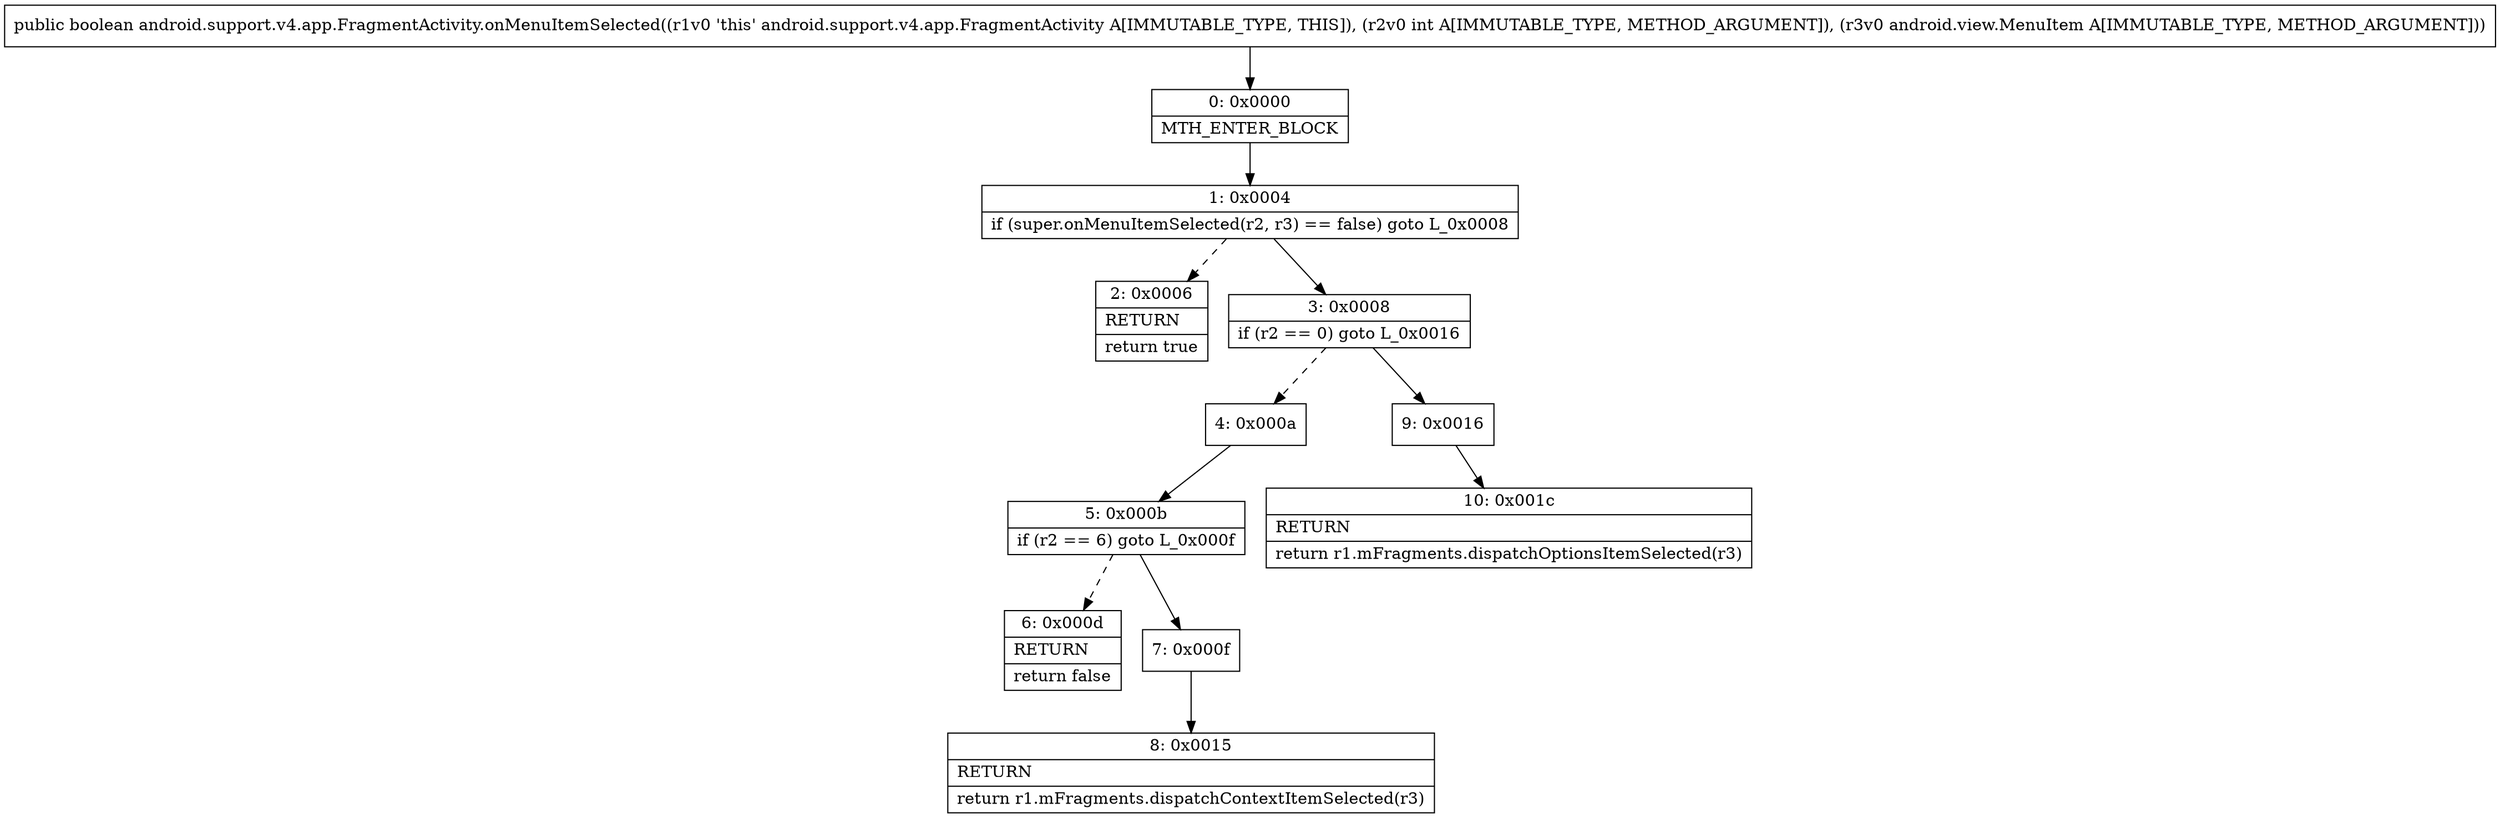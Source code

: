 digraph "CFG forandroid.support.v4.app.FragmentActivity.onMenuItemSelected(ILandroid\/view\/MenuItem;)Z" {
Node_0 [shape=record,label="{0\:\ 0x0000|MTH_ENTER_BLOCK\l}"];
Node_1 [shape=record,label="{1\:\ 0x0004|if (super.onMenuItemSelected(r2, r3) == false) goto L_0x0008\l}"];
Node_2 [shape=record,label="{2\:\ 0x0006|RETURN\l|return true\l}"];
Node_3 [shape=record,label="{3\:\ 0x0008|if (r2 == 0) goto L_0x0016\l}"];
Node_4 [shape=record,label="{4\:\ 0x000a}"];
Node_5 [shape=record,label="{5\:\ 0x000b|if (r2 == 6) goto L_0x000f\l}"];
Node_6 [shape=record,label="{6\:\ 0x000d|RETURN\l|return false\l}"];
Node_7 [shape=record,label="{7\:\ 0x000f}"];
Node_8 [shape=record,label="{8\:\ 0x0015|RETURN\l|return r1.mFragments.dispatchContextItemSelected(r3)\l}"];
Node_9 [shape=record,label="{9\:\ 0x0016}"];
Node_10 [shape=record,label="{10\:\ 0x001c|RETURN\l|return r1.mFragments.dispatchOptionsItemSelected(r3)\l}"];
MethodNode[shape=record,label="{public boolean android.support.v4.app.FragmentActivity.onMenuItemSelected((r1v0 'this' android.support.v4.app.FragmentActivity A[IMMUTABLE_TYPE, THIS]), (r2v0 int A[IMMUTABLE_TYPE, METHOD_ARGUMENT]), (r3v0 android.view.MenuItem A[IMMUTABLE_TYPE, METHOD_ARGUMENT])) }"];
MethodNode -> Node_0;
Node_0 -> Node_1;
Node_1 -> Node_2[style=dashed];
Node_1 -> Node_3;
Node_3 -> Node_4[style=dashed];
Node_3 -> Node_9;
Node_4 -> Node_5;
Node_5 -> Node_6[style=dashed];
Node_5 -> Node_7;
Node_7 -> Node_8;
Node_9 -> Node_10;
}

